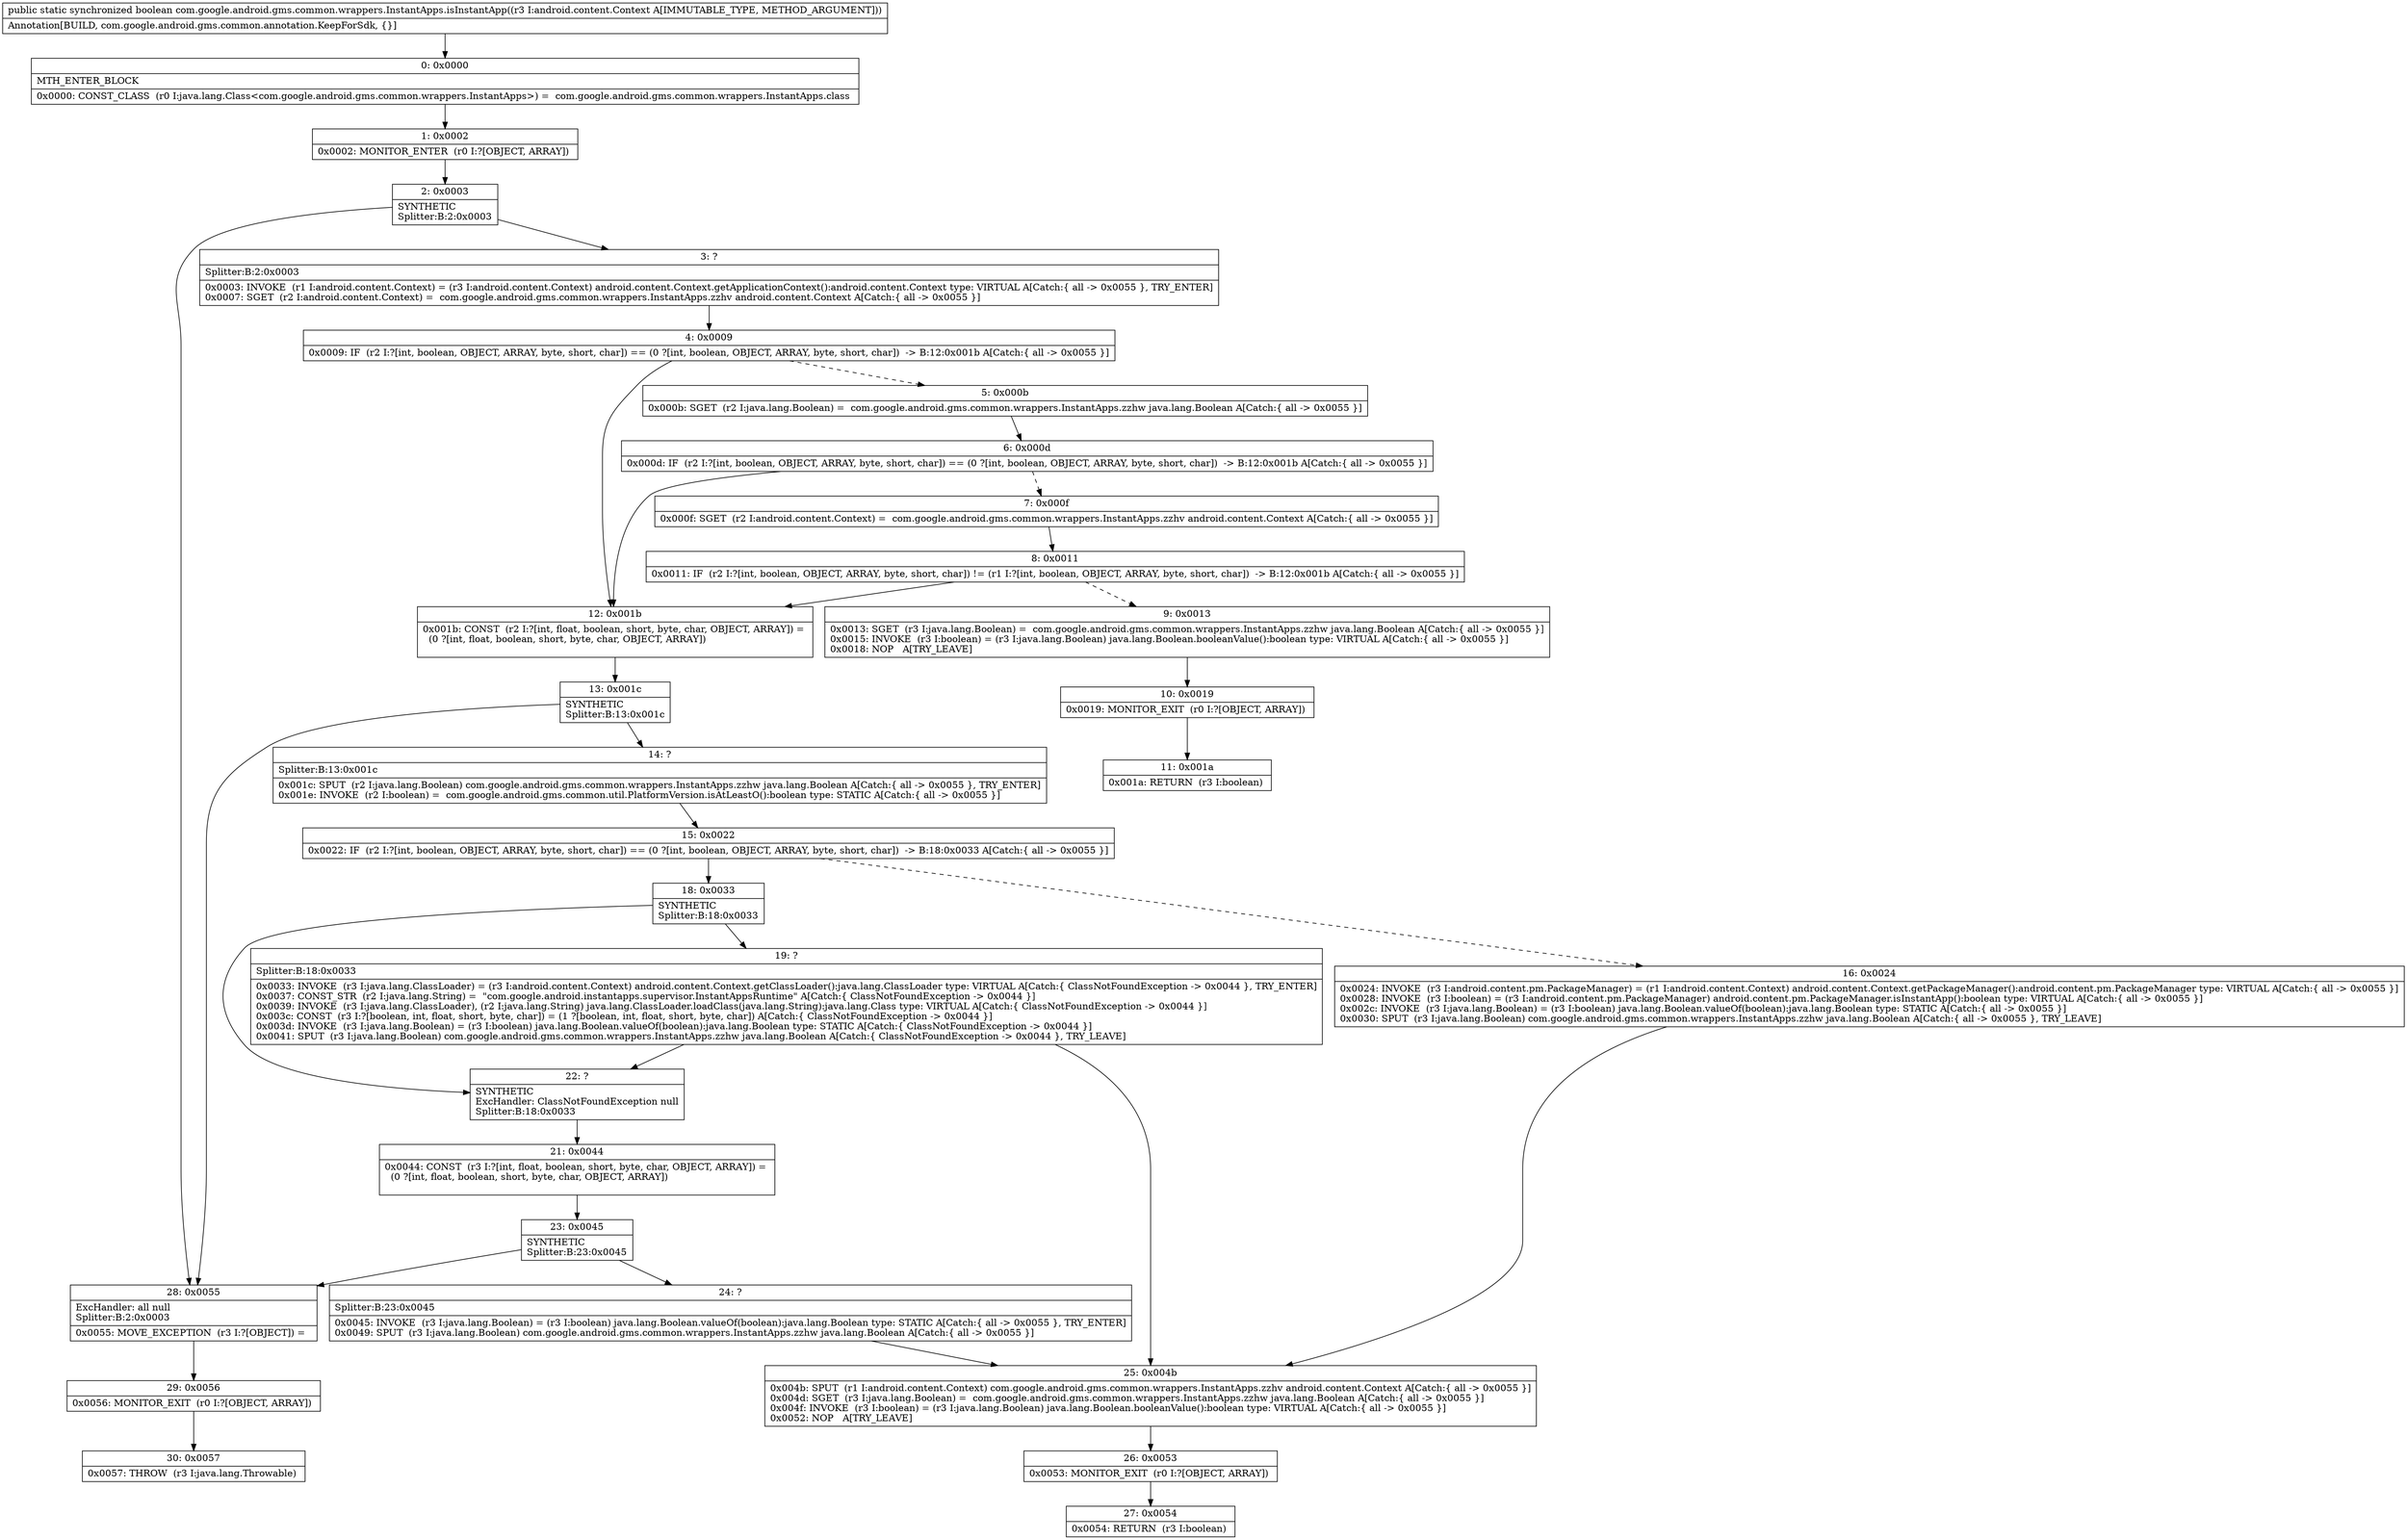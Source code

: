 digraph "CFG forcom.google.android.gms.common.wrappers.InstantApps.isInstantApp(Landroid\/content\/Context;)Z" {
Node_0 [shape=record,label="{0\:\ 0x0000|MTH_ENTER_BLOCK\l|0x0000: CONST_CLASS  (r0 I:java.lang.Class\<com.google.android.gms.common.wrappers.InstantApps\>) =  com.google.android.gms.common.wrappers.InstantApps.class \l}"];
Node_1 [shape=record,label="{1\:\ 0x0002|0x0002: MONITOR_ENTER  (r0 I:?[OBJECT, ARRAY]) \l}"];
Node_2 [shape=record,label="{2\:\ 0x0003|SYNTHETIC\lSplitter:B:2:0x0003\l}"];
Node_3 [shape=record,label="{3\:\ ?|Splitter:B:2:0x0003\l|0x0003: INVOKE  (r1 I:android.content.Context) = (r3 I:android.content.Context) android.content.Context.getApplicationContext():android.content.Context type: VIRTUAL A[Catch:\{ all \-\> 0x0055 \}, TRY_ENTER]\l0x0007: SGET  (r2 I:android.content.Context) =  com.google.android.gms.common.wrappers.InstantApps.zzhv android.content.Context A[Catch:\{ all \-\> 0x0055 \}]\l}"];
Node_4 [shape=record,label="{4\:\ 0x0009|0x0009: IF  (r2 I:?[int, boolean, OBJECT, ARRAY, byte, short, char]) == (0 ?[int, boolean, OBJECT, ARRAY, byte, short, char])  \-\> B:12:0x001b A[Catch:\{ all \-\> 0x0055 \}]\l}"];
Node_5 [shape=record,label="{5\:\ 0x000b|0x000b: SGET  (r2 I:java.lang.Boolean) =  com.google.android.gms.common.wrappers.InstantApps.zzhw java.lang.Boolean A[Catch:\{ all \-\> 0x0055 \}]\l}"];
Node_6 [shape=record,label="{6\:\ 0x000d|0x000d: IF  (r2 I:?[int, boolean, OBJECT, ARRAY, byte, short, char]) == (0 ?[int, boolean, OBJECT, ARRAY, byte, short, char])  \-\> B:12:0x001b A[Catch:\{ all \-\> 0x0055 \}]\l}"];
Node_7 [shape=record,label="{7\:\ 0x000f|0x000f: SGET  (r2 I:android.content.Context) =  com.google.android.gms.common.wrappers.InstantApps.zzhv android.content.Context A[Catch:\{ all \-\> 0x0055 \}]\l}"];
Node_8 [shape=record,label="{8\:\ 0x0011|0x0011: IF  (r2 I:?[int, boolean, OBJECT, ARRAY, byte, short, char]) != (r1 I:?[int, boolean, OBJECT, ARRAY, byte, short, char])  \-\> B:12:0x001b A[Catch:\{ all \-\> 0x0055 \}]\l}"];
Node_9 [shape=record,label="{9\:\ 0x0013|0x0013: SGET  (r3 I:java.lang.Boolean) =  com.google.android.gms.common.wrappers.InstantApps.zzhw java.lang.Boolean A[Catch:\{ all \-\> 0x0055 \}]\l0x0015: INVOKE  (r3 I:boolean) = (r3 I:java.lang.Boolean) java.lang.Boolean.booleanValue():boolean type: VIRTUAL A[Catch:\{ all \-\> 0x0055 \}]\l0x0018: NOP   A[TRY_LEAVE]\l}"];
Node_10 [shape=record,label="{10\:\ 0x0019|0x0019: MONITOR_EXIT  (r0 I:?[OBJECT, ARRAY]) \l}"];
Node_11 [shape=record,label="{11\:\ 0x001a|0x001a: RETURN  (r3 I:boolean) \l}"];
Node_12 [shape=record,label="{12\:\ 0x001b|0x001b: CONST  (r2 I:?[int, float, boolean, short, byte, char, OBJECT, ARRAY]) = \l  (0 ?[int, float, boolean, short, byte, char, OBJECT, ARRAY])\l \l}"];
Node_13 [shape=record,label="{13\:\ 0x001c|SYNTHETIC\lSplitter:B:13:0x001c\l}"];
Node_14 [shape=record,label="{14\:\ ?|Splitter:B:13:0x001c\l|0x001c: SPUT  (r2 I:java.lang.Boolean) com.google.android.gms.common.wrappers.InstantApps.zzhw java.lang.Boolean A[Catch:\{ all \-\> 0x0055 \}, TRY_ENTER]\l0x001e: INVOKE  (r2 I:boolean) =  com.google.android.gms.common.util.PlatformVersion.isAtLeastO():boolean type: STATIC A[Catch:\{ all \-\> 0x0055 \}]\l}"];
Node_15 [shape=record,label="{15\:\ 0x0022|0x0022: IF  (r2 I:?[int, boolean, OBJECT, ARRAY, byte, short, char]) == (0 ?[int, boolean, OBJECT, ARRAY, byte, short, char])  \-\> B:18:0x0033 A[Catch:\{ all \-\> 0x0055 \}]\l}"];
Node_16 [shape=record,label="{16\:\ 0x0024|0x0024: INVOKE  (r3 I:android.content.pm.PackageManager) = (r1 I:android.content.Context) android.content.Context.getPackageManager():android.content.pm.PackageManager type: VIRTUAL A[Catch:\{ all \-\> 0x0055 \}]\l0x0028: INVOKE  (r3 I:boolean) = (r3 I:android.content.pm.PackageManager) android.content.pm.PackageManager.isInstantApp():boolean type: VIRTUAL A[Catch:\{ all \-\> 0x0055 \}]\l0x002c: INVOKE  (r3 I:java.lang.Boolean) = (r3 I:boolean) java.lang.Boolean.valueOf(boolean):java.lang.Boolean type: STATIC A[Catch:\{ all \-\> 0x0055 \}]\l0x0030: SPUT  (r3 I:java.lang.Boolean) com.google.android.gms.common.wrappers.InstantApps.zzhw java.lang.Boolean A[Catch:\{ all \-\> 0x0055 \}, TRY_LEAVE]\l}"];
Node_18 [shape=record,label="{18\:\ 0x0033|SYNTHETIC\lSplitter:B:18:0x0033\l}"];
Node_19 [shape=record,label="{19\:\ ?|Splitter:B:18:0x0033\l|0x0033: INVOKE  (r3 I:java.lang.ClassLoader) = (r3 I:android.content.Context) android.content.Context.getClassLoader():java.lang.ClassLoader type: VIRTUAL A[Catch:\{ ClassNotFoundException \-\> 0x0044 \}, TRY_ENTER]\l0x0037: CONST_STR  (r2 I:java.lang.String) =  \"com.google.android.instantapps.supervisor.InstantAppsRuntime\" A[Catch:\{ ClassNotFoundException \-\> 0x0044 \}]\l0x0039: INVOKE  (r3 I:java.lang.ClassLoader), (r2 I:java.lang.String) java.lang.ClassLoader.loadClass(java.lang.String):java.lang.Class type: VIRTUAL A[Catch:\{ ClassNotFoundException \-\> 0x0044 \}]\l0x003c: CONST  (r3 I:?[boolean, int, float, short, byte, char]) = (1 ?[boolean, int, float, short, byte, char]) A[Catch:\{ ClassNotFoundException \-\> 0x0044 \}]\l0x003d: INVOKE  (r3 I:java.lang.Boolean) = (r3 I:boolean) java.lang.Boolean.valueOf(boolean):java.lang.Boolean type: STATIC A[Catch:\{ ClassNotFoundException \-\> 0x0044 \}]\l0x0041: SPUT  (r3 I:java.lang.Boolean) com.google.android.gms.common.wrappers.InstantApps.zzhw java.lang.Boolean A[Catch:\{ ClassNotFoundException \-\> 0x0044 \}, TRY_LEAVE]\l}"];
Node_21 [shape=record,label="{21\:\ 0x0044|0x0044: CONST  (r3 I:?[int, float, boolean, short, byte, char, OBJECT, ARRAY]) = \l  (0 ?[int, float, boolean, short, byte, char, OBJECT, ARRAY])\l \l}"];
Node_22 [shape=record,label="{22\:\ ?|SYNTHETIC\lExcHandler: ClassNotFoundException null\lSplitter:B:18:0x0033\l}"];
Node_23 [shape=record,label="{23\:\ 0x0045|SYNTHETIC\lSplitter:B:23:0x0045\l}"];
Node_24 [shape=record,label="{24\:\ ?|Splitter:B:23:0x0045\l|0x0045: INVOKE  (r3 I:java.lang.Boolean) = (r3 I:boolean) java.lang.Boolean.valueOf(boolean):java.lang.Boolean type: STATIC A[Catch:\{ all \-\> 0x0055 \}, TRY_ENTER]\l0x0049: SPUT  (r3 I:java.lang.Boolean) com.google.android.gms.common.wrappers.InstantApps.zzhw java.lang.Boolean A[Catch:\{ all \-\> 0x0055 \}]\l}"];
Node_25 [shape=record,label="{25\:\ 0x004b|0x004b: SPUT  (r1 I:android.content.Context) com.google.android.gms.common.wrappers.InstantApps.zzhv android.content.Context A[Catch:\{ all \-\> 0x0055 \}]\l0x004d: SGET  (r3 I:java.lang.Boolean) =  com.google.android.gms.common.wrappers.InstantApps.zzhw java.lang.Boolean A[Catch:\{ all \-\> 0x0055 \}]\l0x004f: INVOKE  (r3 I:boolean) = (r3 I:java.lang.Boolean) java.lang.Boolean.booleanValue():boolean type: VIRTUAL A[Catch:\{ all \-\> 0x0055 \}]\l0x0052: NOP   A[TRY_LEAVE]\l}"];
Node_26 [shape=record,label="{26\:\ 0x0053|0x0053: MONITOR_EXIT  (r0 I:?[OBJECT, ARRAY]) \l}"];
Node_27 [shape=record,label="{27\:\ 0x0054|0x0054: RETURN  (r3 I:boolean) \l}"];
Node_28 [shape=record,label="{28\:\ 0x0055|ExcHandler: all null\lSplitter:B:2:0x0003\l|0x0055: MOVE_EXCEPTION  (r3 I:?[OBJECT]) =  \l}"];
Node_29 [shape=record,label="{29\:\ 0x0056|0x0056: MONITOR_EXIT  (r0 I:?[OBJECT, ARRAY]) \l}"];
Node_30 [shape=record,label="{30\:\ 0x0057|0x0057: THROW  (r3 I:java.lang.Throwable) \l}"];
MethodNode[shape=record,label="{public static synchronized boolean com.google.android.gms.common.wrappers.InstantApps.isInstantApp((r3 I:android.content.Context A[IMMUTABLE_TYPE, METHOD_ARGUMENT]))  | Annotation[BUILD, com.google.android.gms.common.annotation.KeepForSdk, \{\}]\l}"];
MethodNode -> Node_0;
Node_0 -> Node_1;
Node_1 -> Node_2;
Node_2 -> Node_3;
Node_2 -> Node_28;
Node_3 -> Node_4;
Node_4 -> Node_5[style=dashed];
Node_4 -> Node_12;
Node_5 -> Node_6;
Node_6 -> Node_7[style=dashed];
Node_6 -> Node_12;
Node_7 -> Node_8;
Node_8 -> Node_9[style=dashed];
Node_8 -> Node_12;
Node_9 -> Node_10;
Node_10 -> Node_11;
Node_12 -> Node_13;
Node_13 -> Node_14;
Node_13 -> Node_28;
Node_14 -> Node_15;
Node_15 -> Node_16[style=dashed];
Node_15 -> Node_18;
Node_16 -> Node_25;
Node_18 -> Node_19;
Node_18 -> Node_22;
Node_19 -> Node_22;
Node_19 -> Node_25;
Node_21 -> Node_23;
Node_22 -> Node_21;
Node_23 -> Node_24;
Node_23 -> Node_28;
Node_24 -> Node_25;
Node_25 -> Node_26;
Node_26 -> Node_27;
Node_28 -> Node_29;
Node_29 -> Node_30;
}

